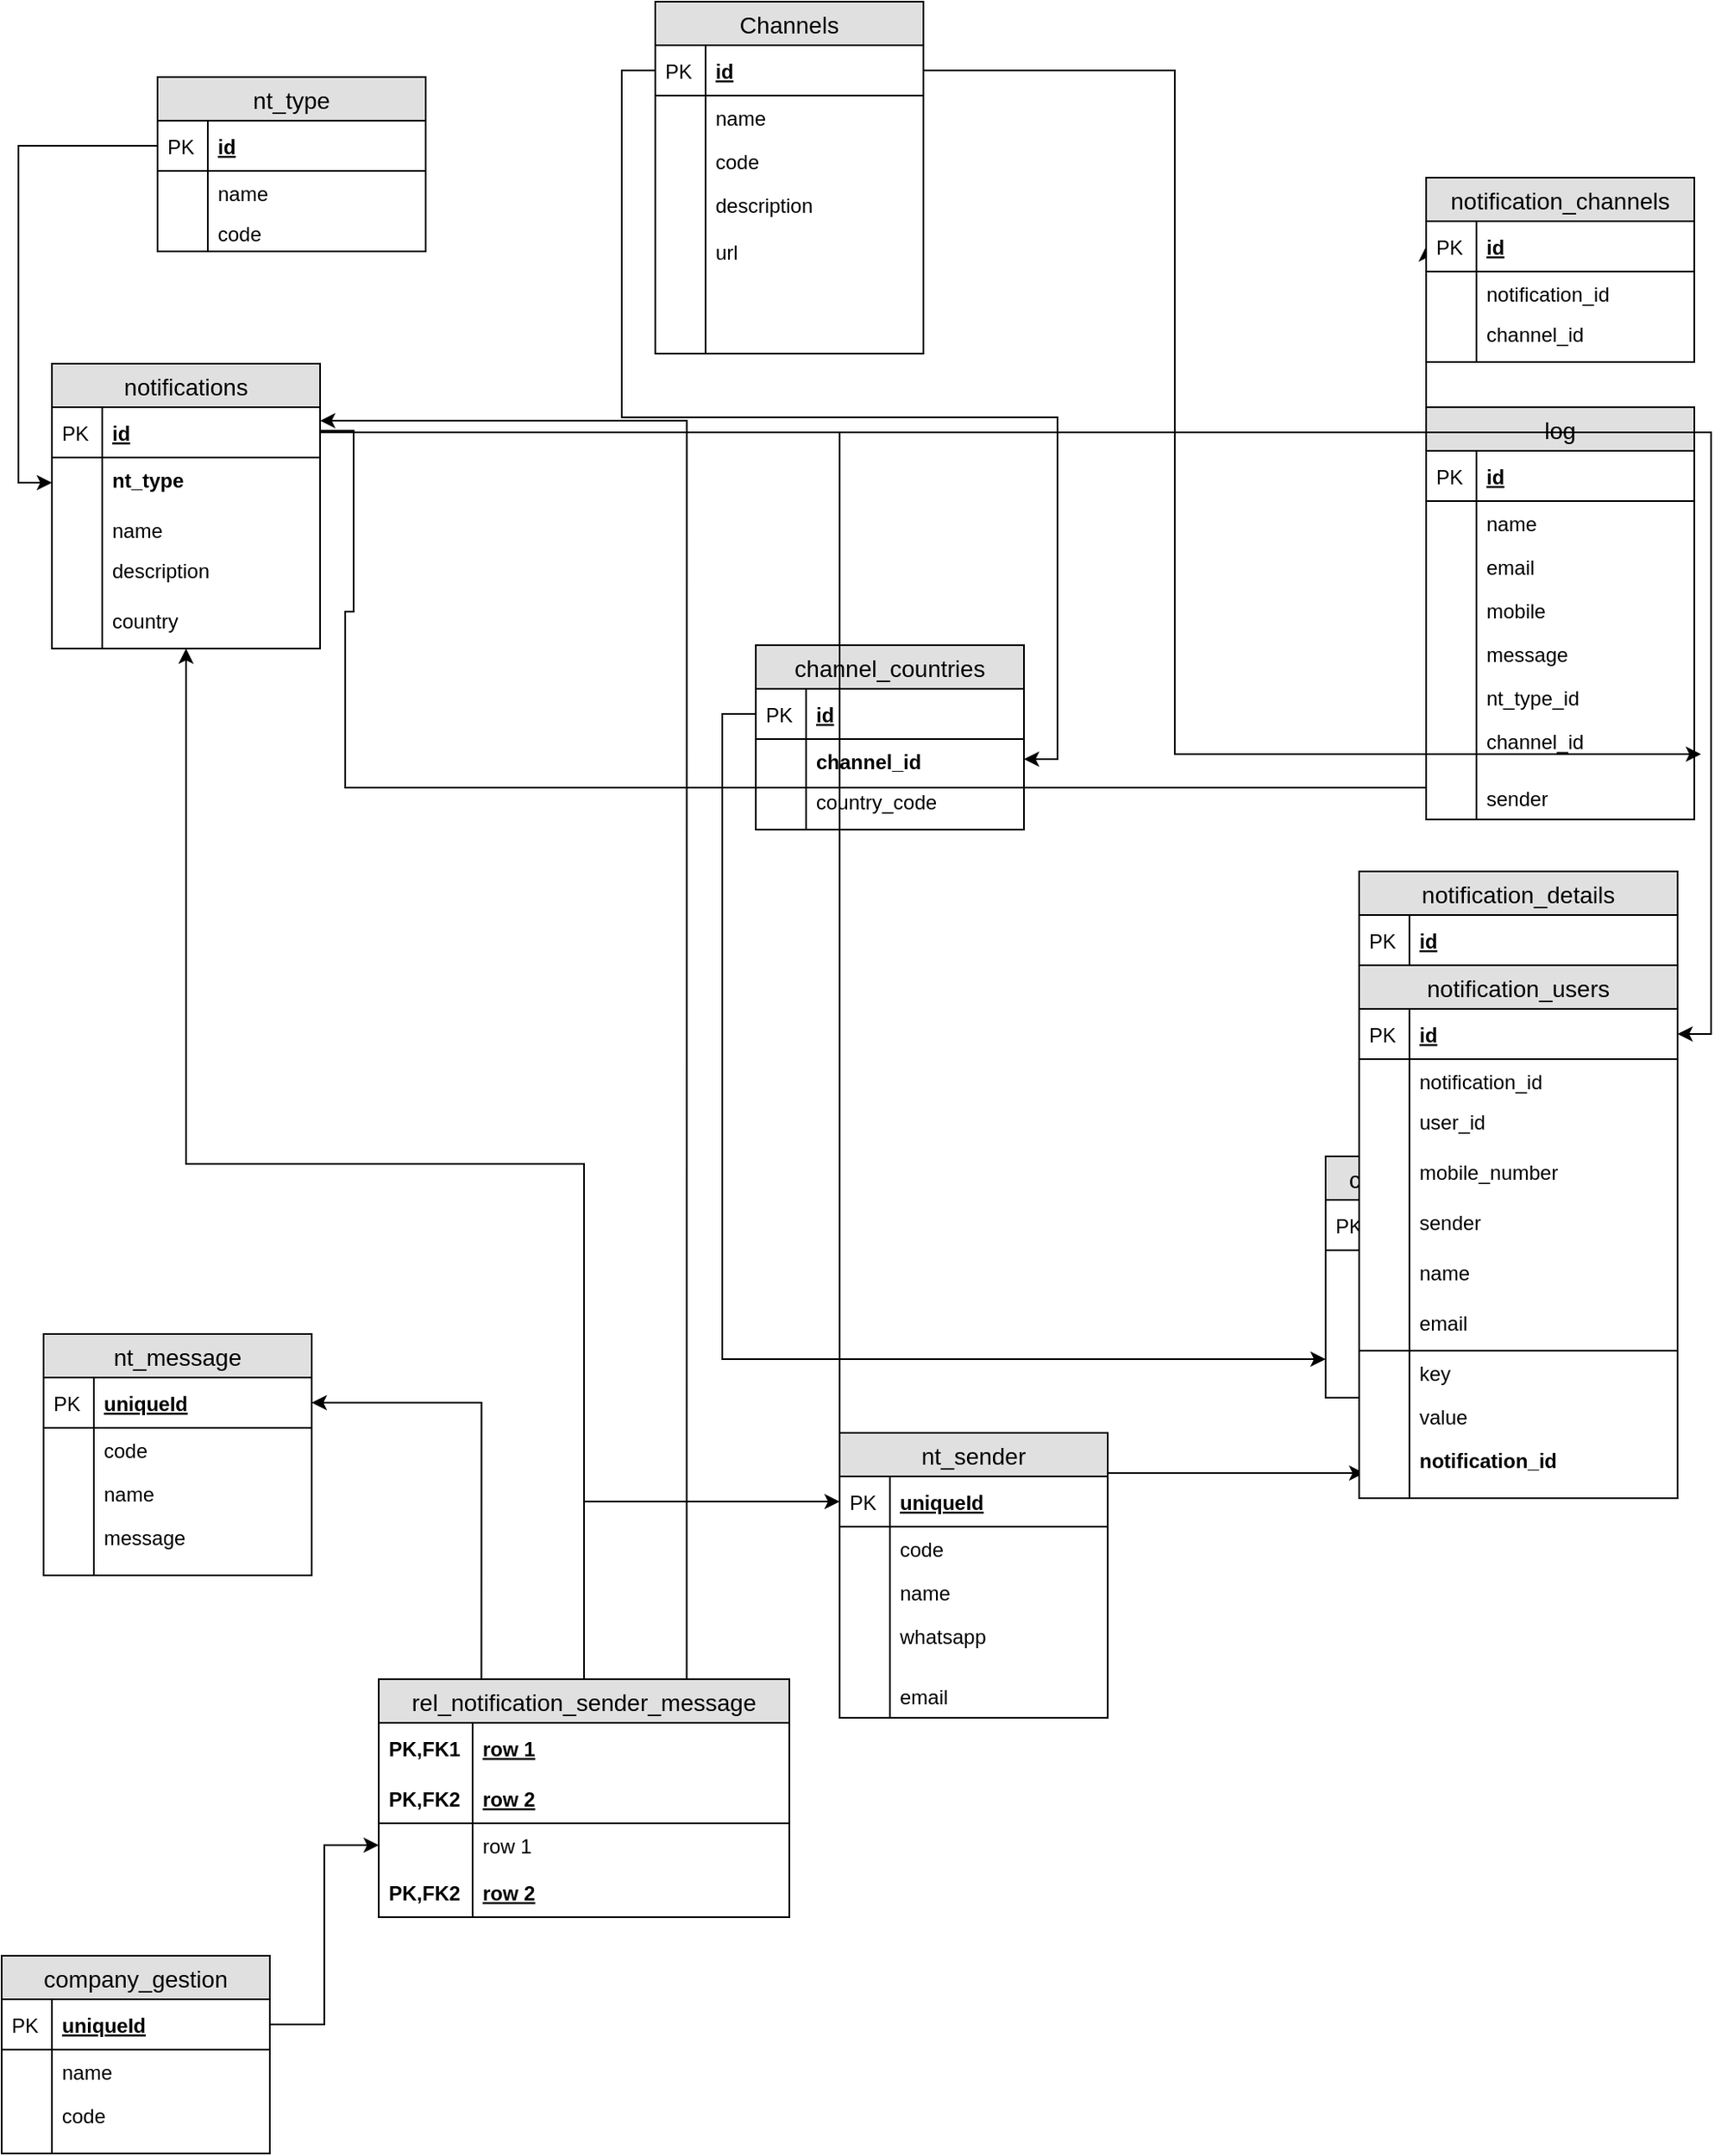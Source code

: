 <mxfile version="11.2.9" type="github" pages="1"><diagram id="7T4Xld0XOGY6O5Xjj6pN" name="Page-1"><mxGraphModel dx="1168" dy="757" grid="1" gridSize="10" guides="1" tooltips="1" connect="1" arrows="1" fold="1" page="1" pageScale="1" pageWidth="827" pageHeight="1169" math="0" shadow="0"><root><mxCell id="0"/><mxCell id="1" parent="0"/><mxCell id="tOLiHQ0bK8J-A82lyYsf-1" value="Channels" style="swimlane;fontStyle=0;childLayout=stackLayout;horizontal=1;startSize=26;fillColor=#e0e0e0;horizontalStack=0;resizeParent=1;resizeParentMax=0;resizeLast=0;collapsible=1;marginBottom=0;swimlaneFillColor=#ffffff;align=center;fontSize=14;" parent="1" vertex="1"><mxGeometry x="400" y="24" width="160" height="210" as="geometry"/></mxCell><mxCell id="tOLiHQ0bK8J-A82lyYsf-2" value="id" style="shape=partialRectangle;top=0;left=0;right=0;bottom=1;align=left;verticalAlign=middle;fillColor=none;spacingLeft=34;spacingRight=4;overflow=hidden;rotatable=0;points=[[0,0.5],[1,0.5]];portConstraint=eastwest;dropTarget=0;fontStyle=5;fontSize=12;" parent="tOLiHQ0bK8J-A82lyYsf-1" vertex="1"><mxGeometry y="26" width="160" height="30" as="geometry"/></mxCell><mxCell id="tOLiHQ0bK8J-A82lyYsf-3" value="PK" style="shape=partialRectangle;top=0;left=0;bottom=0;fillColor=none;align=left;verticalAlign=middle;spacingLeft=4;spacingRight=4;overflow=hidden;rotatable=0;points=[];portConstraint=eastwest;part=1;fontSize=12;" parent="tOLiHQ0bK8J-A82lyYsf-2" vertex="1" connectable="0"><mxGeometry width="30" height="30" as="geometry"/></mxCell><mxCell id="tOLiHQ0bK8J-A82lyYsf-4" value="name" style="shape=partialRectangle;top=0;left=0;right=0;bottom=0;align=left;verticalAlign=top;fillColor=none;spacingLeft=34;spacingRight=4;overflow=hidden;rotatable=0;points=[[0,0.5],[1,0.5]];portConstraint=eastwest;dropTarget=0;fontSize=12;" parent="tOLiHQ0bK8J-A82lyYsf-1" vertex="1"><mxGeometry y="56" width="160" height="26" as="geometry"/></mxCell><mxCell id="tOLiHQ0bK8J-A82lyYsf-5" value="" style="shape=partialRectangle;top=0;left=0;bottom=0;fillColor=none;align=left;verticalAlign=top;spacingLeft=4;spacingRight=4;overflow=hidden;rotatable=0;points=[];portConstraint=eastwest;part=1;fontSize=12;" parent="tOLiHQ0bK8J-A82lyYsf-4" vertex="1" connectable="0"><mxGeometry width="30" height="26" as="geometry"/></mxCell><mxCell id="tOLiHQ0bK8J-A82lyYsf-6" value="code" style="shape=partialRectangle;top=0;left=0;right=0;bottom=0;align=left;verticalAlign=top;fillColor=none;spacingLeft=34;spacingRight=4;overflow=hidden;rotatable=0;points=[[0,0.5],[1,0.5]];portConstraint=eastwest;dropTarget=0;fontSize=12;" parent="tOLiHQ0bK8J-A82lyYsf-1" vertex="1"><mxGeometry y="82" width="160" height="26" as="geometry"/></mxCell><mxCell id="tOLiHQ0bK8J-A82lyYsf-7" value="" style="shape=partialRectangle;top=0;left=0;bottom=0;fillColor=none;align=left;verticalAlign=top;spacingLeft=4;spacingRight=4;overflow=hidden;rotatable=0;points=[];portConstraint=eastwest;part=1;fontSize=12;" parent="tOLiHQ0bK8J-A82lyYsf-6" vertex="1" connectable="0"><mxGeometry width="30" height="26" as="geometry"/></mxCell><mxCell id="tOLiHQ0bK8J-A82lyYsf-8" value="description&#10;&#10;url" style="shape=partialRectangle;top=0;left=0;right=0;bottom=0;align=left;verticalAlign=top;fillColor=none;spacingLeft=34;spacingRight=4;overflow=hidden;rotatable=0;points=[[0,0.5],[1,0.5]];portConstraint=eastwest;dropTarget=0;fontSize=12;" parent="tOLiHQ0bK8J-A82lyYsf-1" vertex="1"><mxGeometry y="108" width="160" height="82" as="geometry"/></mxCell><mxCell id="tOLiHQ0bK8J-A82lyYsf-9" value="" style="shape=partialRectangle;top=0;left=0;bottom=0;fillColor=none;align=left;verticalAlign=top;spacingLeft=4;spacingRight=4;overflow=hidden;rotatable=0;points=[];portConstraint=eastwest;part=1;fontSize=12;" parent="tOLiHQ0bK8J-A82lyYsf-8" vertex="1" connectable="0"><mxGeometry width="30" height="82" as="geometry"/></mxCell><mxCell id="tOLiHQ0bK8J-A82lyYsf-10" value="" style="shape=partialRectangle;top=0;left=0;right=0;bottom=0;align=left;verticalAlign=top;fillColor=none;spacingLeft=34;spacingRight=4;overflow=hidden;rotatable=0;points=[[0,0.5],[1,0.5]];portConstraint=eastwest;dropTarget=0;fontSize=12;" parent="tOLiHQ0bK8J-A82lyYsf-1" vertex="1"><mxGeometry y="190" width="160" height="20" as="geometry"/></mxCell><mxCell id="tOLiHQ0bK8J-A82lyYsf-11" value="" style="shape=partialRectangle;top=0;left=0;bottom=0;fillColor=none;align=left;verticalAlign=top;spacingLeft=4;spacingRight=4;overflow=hidden;rotatable=0;points=[];portConstraint=eastwest;part=1;fontSize=12;" parent="tOLiHQ0bK8J-A82lyYsf-10" vertex="1" connectable="0"><mxGeometry width="30" height="20" as="geometry"/></mxCell><mxCell id="tOLiHQ0bK8J-A82lyYsf-13" value="nt_type" style="swimlane;fontStyle=0;childLayout=stackLayout;horizontal=1;startSize=26;fillColor=#e0e0e0;horizontalStack=0;resizeParent=1;resizeParentMax=0;resizeLast=0;collapsible=1;marginBottom=0;swimlaneFillColor=#ffffff;align=center;fontSize=14;" parent="1" vertex="1"><mxGeometry x="103" y="69" width="160" height="104" as="geometry"/></mxCell><mxCell id="tOLiHQ0bK8J-A82lyYsf-14" value="id" style="shape=partialRectangle;top=0;left=0;right=0;bottom=1;align=left;verticalAlign=middle;fillColor=none;spacingLeft=34;spacingRight=4;overflow=hidden;rotatable=0;points=[[0,0.5],[1,0.5]];portConstraint=eastwest;dropTarget=0;fontStyle=5;fontSize=12;" parent="tOLiHQ0bK8J-A82lyYsf-13" vertex="1"><mxGeometry y="26" width="160" height="30" as="geometry"/></mxCell><mxCell id="tOLiHQ0bK8J-A82lyYsf-15" value="PK" style="shape=partialRectangle;top=0;left=0;bottom=0;fillColor=none;align=left;verticalAlign=middle;spacingLeft=4;spacingRight=4;overflow=hidden;rotatable=0;points=[];portConstraint=eastwest;part=1;fontSize=12;" parent="tOLiHQ0bK8J-A82lyYsf-14" vertex="1" connectable="0"><mxGeometry width="30" height="30" as="geometry"/></mxCell><mxCell id="tOLiHQ0bK8J-A82lyYsf-16" value="name&#10;" style="shape=partialRectangle;top=0;left=0;right=0;bottom=0;align=left;verticalAlign=top;fillColor=none;spacingLeft=34;spacingRight=4;overflow=hidden;rotatable=0;points=[[0,0.5],[1,0.5]];portConstraint=eastwest;dropTarget=0;fontSize=12;" parent="tOLiHQ0bK8J-A82lyYsf-13" vertex="1"><mxGeometry y="56" width="160" height="24" as="geometry"/></mxCell><mxCell id="tOLiHQ0bK8J-A82lyYsf-17" value="" style="shape=partialRectangle;top=0;left=0;bottom=0;fillColor=none;align=left;verticalAlign=top;spacingLeft=4;spacingRight=4;overflow=hidden;rotatable=0;points=[];portConstraint=eastwest;part=1;fontSize=12;" parent="tOLiHQ0bK8J-A82lyYsf-16" vertex="1" connectable="0"><mxGeometry width="30" height="24.0" as="geometry"/></mxCell><mxCell id="7uvXXSkOhmpY-jq8_ZlJ-15" value="code" style="shape=partialRectangle;top=0;left=0;right=0;bottom=0;align=left;verticalAlign=top;fillColor=none;spacingLeft=34;spacingRight=4;overflow=hidden;rotatable=0;points=[[0,0.5],[1,0.5]];portConstraint=eastwest;dropTarget=0;fontSize=12;" parent="tOLiHQ0bK8J-A82lyYsf-13" vertex="1"><mxGeometry y="80" width="160" height="24" as="geometry"/></mxCell><mxCell id="7uvXXSkOhmpY-jq8_ZlJ-16" value="" style="shape=partialRectangle;top=0;left=0;bottom=0;fillColor=none;align=left;verticalAlign=top;spacingLeft=4;spacingRight=4;overflow=hidden;rotatable=0;points=[];portConstraint=eastwest;part=1;fontSize=12;" parent="7uvXXSkOhmpY-jq8_ZlJ-15" vertex="1" connectable="0"><mxGeometry width="30" height="24.0" as="geometry"/></mxCell><mxCell id="tOLiHQ0bK8J-A82lyYsf-24" value="log" style="swimlane;fontStyle=0;childLayout=stackLayout;horizontal=1;startSize=26;fillColor=#e0e0e0;horizontalStack=0;resizeParent=1;resizeParentMax=0;resizeLast=0;collapsible=1;marginBottom=0;swimlaneFillColor=#ffffff;align=center;fontSize=14;" parent="1" vertex="1"><mxGeometry x="860" y="266" width="160" height="246" as="geometry"/></mxCell><mxCell id="tOLiHQ0bK8J-A82lyYsf-25" value="id" style="shape=partialRectangle;top=0;left=0;right=0;bottom=1;align=left;verticalAlign=middle;fillColor=none;spacingLeft=34;spacingRight=4;overflow=hidden;rotatable=0;points=[[0,0.5],[1,0.5]];portConstraint=eastwest;dropTarget=0;fontStyle=5;fontSize=12;" parent="tOLiHQ0bK8J-A82lyYsf-24" vertex="1"><mxGeometry y="26" width="160" height="30" as="geometry"/></mxCell><mxCell id="tOLiHQ0bK8J-A82lyYsf-26" value="PK" style="shape=partialRectangle;top=0;left=0;bottom=0;fillColor=none;align=left;verticalAlign=middle;spacingLeft=4;spacingRight=4;overflow=hidden;rotatable=0;points=[];portConstraint=eastwest;part=1;fontSize=12;" parent="tOLiHQ0bK8J-A82lyYsf-25" vertex="1" connectable="0"><mxGeometry width="30" height="30" as="geometry"/></mxCell><mxCell id="tOLiHQ0bK8J-A82lyYsf-27" value="name" style="shape=partialRectangle;top=0;left=0;right=0;bottom=0;align=left;verticalAlign=top;fillColor=none;spacingLeft=34;spacingRight=4;overflow=hidden;rotatable=0;points=[[0,0.5],[1,0.5]];portConstraint=eastwest;dropTarget=0;fontSize=12;" parent="tOLiHQ0bK8J-A82lyYsf-24" vertex="1"><mxGeometry y="56" width="160" height="26" as="geometry"/></mxCell><mxCell id="tOLiHQ0bK8J-A82lyYsf-28" value="" style="shape=partialRectangle;top=0;left=0;bottom=0;fillColor=none;align=left;verticalAlign=top;spacingLeft=4;spacingRight=4;overflow=hidden;rotatable=0;points=[];portConstraint=eastwest;part=1;fontSize=12;" parent="tOLiHQ0bK8J-A82lyYsf-27" vertex="1" connectable="0"><mxGeometry width="30" height="26" as="geometry"/></mxCell><mxCell id="tOLiHQ0bK8J-A82lyYsf-29" value="email" style="shape=partialRectangle;top=0;left=0;right=0;bottom=0;align=left;verticalAlign=top;fillColor=none;spacingLeft=34;spacingRight=4;overflow=hidden;rotatable=0;points=[[0,0.5],[1,0.5]];portConstraint=eastwest;dropTarget=0;fontSize=12;" parent="tOLiHQ0bK8J-A82lyYsf-24" vertex="1"><mxGeometry y="82" width="160" height="26" as="geometry"/></mxCell><mxCell id="tOLiHQ0bK8J-A82lyYsf-30" value="" style="shape=partialRectangle;top=0;left=0;bottom=0;fillColor=none;align=left;verticalAlign=top;spacingLeft=4;spacingRight=4;overflow=hidden;rotatable=0;points=[];portConstraint=eastwest;part=1;fontSize=12;" parent="tOLiHQ0bK8J-A82lyYsf-29" vertex="1" connectable="0"><mxGeometry width="30" height="26" as="geometry"/></mxCell><mxCell id="tOLiHQ0bK8J-A82lyYsf-31" value="mobile" style="shape=partialRectangle;top=0;left=0;right=0;bottom=0;align=left;verticalAlign=top;fillColor=none;spacingLeft=34;spacingRight=4;overflow=hidden;rotatable=0;points=[[0,0.5],[1,0.5]];portConstraint=eastwest;dropTarget=0;fontSize=12;" parent="tOLiHQ0bK8J-A82lyYsf-24" vertex="1"><mxGeometry y="108" width="160" height="26" as="geometry"/></mxCell><mxCell id="tOLiHQ0bK8J-A82lyYsf-32" value="" style="shape=partialRectangle;top=0;left=0;bottom=0;fillColor=none;align=left;verticalAlign=top;spacingLeft=4;spacingRight=4;overflow=hidden;rotatable=0;points=[];portConstraint=eastwest;part=1;fontSize=12;" parent="tOLiHQ0bK8J-A82lyYsf-31" vertex="1" connectable="0"><mxGeometry width="30" height="26" as="geometry"/></mxCell><mxCell id="tOLiHQ0bK8J-A82lyYsf-35" value="message" style="shape=partialRectangle;top=0;left=0;right=0;bottom=0;align=left;verticalAlign=top;fillColor=none;spacingLeft=34;spacingRight=4;overflow=hidden;rotatable=0;points=[[0,0.5],[1,0.5]];portConstraint=eastwest;dropTarget=0;fontSize=12;" parent="tOLiHQ0bK8J-A82lyYsf-24" vertex="1"><mxGeometry y="134" width="160" height="26" as="geometry"/></mxCell><mxCell id="tOLiHQ0bK8J-A82lyYsf-36" value="" style="shape=partialRectangle;top=0;left=0;bottom=0;fillColor=none;align=left;verticalAlign=top;spacingLeft=4;spacingRight=4;overflow=hidden;rotatable=0;points=[];portConstraint=eastwest;part=1;fontSize=12;" parent="tOLiHQ0bK8J-A82lyYsf-35" vertex="1" connectable="0"><mxGeometry width="30" height="26" as="geometry"/></mxCell><mxCell id="tOLiHQ0bK8J-A82lyYsf-37" value="nt_type_id&#10;" style="shape=partialRectangle;top=0;left=0;right=0;bottom=0;align=left;verticalAlign=top;fillColor=none;spacingLeft=34;spacingRight=4;overflow=hidden;rotatable=0;points=[[0,0.5],[1,0.5]];portConstraint=eastwest;dropTarget=0;fontSize=12;" parent="tOLiHQ0bK8J-A82lyYsf-24" vertex="1"><mxGeometry y="160" width="160" height="26" as="geometry"/></mxCell><mxCell id="tOLiHQ0bK8J-A82lyYsf-38" value="" style="shape=partialRectangle;top=0;left=0;bottom=0;fillColor=none;align=left;verticalAlign=top;spacingLeft=4;spacingRight=4;overflow=hidden;rotatable=0;points=[];portConstraint=eastwest;part=1;fontSize=12;" parent="tOLiHQ0bK8J-A82lyYsf-37" vertex="1" connectable="0"><mxGeometry width="30" height="26" as="geometry"/></mxCell><mxCell id="jGhcqDWUkX1S1kX-szO6-1" value="channel_id&#10;" style="shape=partialRectangle;top=0;left=0;right=0;bottom=0;align=left;verticalAlign=top;fillColor=none;spacingLeft=34;spacingRight=4;overflow=hidden;rotatable=0;points=[[0,0.5],[1,0.5]];portConstraint=eastwest;dropTarget=0;fontSize=12;" parent="tOLiHQ0bK8J-A82lyYsf-24" vertex="1"><mxGeometry y="186" width="160" height="26" as="geometry"/></mxCell><mxCell id="jGhcqDWUkX1S1kX-szO6-2" value="" style="shape=partialRectangle;top=0;left=0;bottom=0;fillColor=none;align=left;verticalAlign=top;spacingLeft=4;spacingRight=4;overflow=hidden;rotatable=0;points=[];portConstraint=eastwest;part=1;fontSize=12;" parent="jGhcqDWUkX1S1kX-szO6-1" vertex="1" connectable="0"><mxGeometry width="30" height="26" as="geometry"/></mxCell><mxCell id="tOLiHQ0bK8J-A82lyYsf-33" value="" style="shape=partialRectangle;top=0;left=0;right=0;bottom=0;align=left;verticalAlign=top;fillColor=none;spacingLeft=34;spacingRight=4;overflow=hidden;rotatable=0;points=[[0,0.5],[1,0.5]];portConstraint=eastwest;dropTarget=0;fontSize=12;" parent="tOLiHQ0bK8J-A82lyYsf-24" vertex="1"><mxGeometry y="212" width="160" height="8" as="geometry"/></mxCell><mxCell id="tOLiHQ0bK8J-A82lyYsf-34" value="" style="shape=partialRectangle;top=0;left=0;bottom=0;fillColor=none;align=left;verticalAlign=top;spacingLeft=4;spacingRight=4;overflow=hidden;rotatable=0;points=[];portConstraint=eastwest;part=1;fontSize=12;" parent="tOLiHQ0bK8J-A82lyYsf-33" vertex="1" connectable="0"><mxGeometry width="30" height="8" as="geometry"/></mxCell><mxCell id="7uvXXSkOhmpY-jq8_ZlJ-13" value="sender" style="shape=partialRectangle;top=0;left=0;right=0;bottom=0;align=left;verticalAlign=top;fillColor=none;spacingLeft=34;spacingRight=4;overflow=hidden;rotatable=0;points=[[0,0.5],[1,0.5]];portConstraint=eastwest;dropTarget=0;fontSize=12;" parent="tOLiHQ0bK8J-A82lyYsf-24" vertex="1"><mxGeometry y="220" width="160" height="26" as="geometry"/></mxCell><mxCell id="7uvXXSkOhmpY-jq8_ZlJ-14" value="" style="shape=partialRectangle;top=0;left=0;bottom=0;fillColor=none;align=left;verticalAlign=top;spacingLeft=4;spacingRight=4;overflow=hidden;rotatable=0;points=[];portConstraint=eastwest;part=1;fontSize=12;" parent="7uvXXSkOhmpY-jq8_ZlJ-13" vertex="1" connectable="0"><mxGeometry width="30" height="26" as="geometry"/></mxCell><mxCell id="jGhcqDWUkX1S1kX-szO6-3" value="notifications" style="swimlane;fontStyle=0;childLayout=stackLayout;horizontal=1;startSize=26;fillColor=#e0e0e0;horizontalStack=0;resizeParent=1;resizeParentMax=0;resizeLast=0;collapsible=1;marginBottom=0;swimlaneFillColor=#ffffff;align=center;fontSize=14;" parent="1" vertex="1"><mxGeometry x="40" y="240" width="160" height="170" as="geometry"/></mxCell><mxCell id="jGhcqDWUkX1S1kX-szO6-4" value="id" style="shape=partialRectangle;top=0;left=0;right=0;bottom=1;align=left;verticalAlign=middle;fillColor=none;spacingLeft=34;spacingRight=4;overflow=hidden;rotatable=0;points=[[0,0.5],[1,0.5]];portConstraint=eastwest;dropTarget=0;fontStyle=5;fontSize=12;" parent="jGhcqDWUkX1S1kX-szO6-3" vertex="1"><mxGeometry y="26" width="160" height="30" as="geometry"/></mxCell><mxCell id="jGhcqDWUkX1S1kX-szO6-5" value="PK" style="shape=partialRectangle;top=0;left=0;bottom=0;fillColor=none;align=left;verticalAlign=middle;spacingLeft=4;spacingRight=4;overflow=hidden;rotatable=0;points=[];portConstraint=eastwest;part=1;fontSize=12;" parent="jGhcqDWUkX1S1kX-szO6-4" vertex="1" connectable="0"><mxGeometry width="30" height="30" as="geometry"/></mxCell><mxCell id="jGhcqDWUkX1S1kX-szO6-39" value="nt_type&#10;" style="shape=partialRectangle;top=0;left=0;right=0;bottom=0;align=left;verticalAlign=top;fillColor=none;spacingLeft=34;spacingRight=4;overflow=hidden;rotatable=0;points=[[0,0.5],[1,0.5]];portConstraint=eastwest;dropTarget=0;fontSize=12;fontStyle=1" parent="jGhcqDWUkX1S1kX-szO6-3" vertex="1"><mxGeometry y="56" width="160" height="30" as="geometry"/></mxCell><mxCell id="jGhcqDWUkX1S1kX-szO6-40" value="" style="shape=partialRectangle;top=0;left=0;bottom=0;fillColor=none;align=left;verticalAlign=top;spacingLeft=4;spacingRight=4;overflow=hidden;rotatable=0;points=[];portConstraint=eastwest;part=1;fontSize=12;" parent="jGhcqDWUkX1S1kX-szO6-39" vertex="1" connectable="0"><mxGeometry width="30" height="30.0" as="geometry"/></mxCell><mxCell id="jGhcqDWUkX1S1kX-szO6-6" value="name&#10;" style="shape=partialRectangle;top=0;left=0;right=0;bottom=0;align=left;verticalAlign=top;fillColor=none;spacingLeft=34;spacingRight=4;overflow=hidden;rotatable=0;points=[[0,0.5],[1,0.5]];portConstraint=eastwest;dropTarget=0;fontSize=12;" parent="jGhcqDWUkX1S1kX-szO6-3" vertex="1"><mxGeometry y="86" width="160" height="24" as="geometry"/></mxCell><mxCell id="jGhcqDWUkX1S1kX-szO6-7" value="" style="shape=partialRectangle;top=0;left=0;bottom=0;fillColor=none;align=left;verticalAlign=top;spacingLeft=4;spacingRight=4;overflow=hidden;rotatable=0;points=[];portConstraint=eastwest;part=1;fontSize=12;" parent="jGhcqDWUkX1S1kX-szO6-6" vertex="1" connectable="0"><mxGeometry width="30" height="24.0" as="geometry"/></mxCell><mxCell id="jGhcqDWUkX1S1kX-szO6-37" value="description&#10;" style="shape=partialRectangle;top=0;left=0;right=0;bottom=0;align=left;verticalAlign=top;fillColor=none;spacingLeft=34;spacingRight=4;overflow=hidden;rotatable=0;points=[[0,0.5],[1,0.5]];portConstraint=eastwest;dropTarget=0;fontSize=12;" parent="jGhcqDWUkX1S1kX-szO6-3" vertex="1"><mxGeometry y="110" width="160" height="20" as="geometry"/></mxCell><mxCell id="jGhcqDWUkX1S1kX-szO6-38" value="" style="shape=partialRectangle;top=0;left=0;bottom=0;fillColor=none;align=left;verticalAlign=top;spacingLeft=4;spacingRight=4;overflow=hidden;rotatable=0;points=[];portConstraint=eastwest;part=1;fontSize=12;" parent="jGhcqDWUkX1S1kX-szO6-37" vertex="1" connectable="0"><mxGeometry width="30" height="20.0" as="geometry"/></mxCell><mxCell id="jGhcqDWUkX1S1kX-szO6-8" value="" style="shape=partialRectangle;top=0;left=0;right=0;bottom=0;align=left;verticalAlign=top;fillColor=none;spacingLeft=34;spacingRight=4;overflow=hidden;rotatable=0;points=[[0,0.5],[1,0.5]];portConstraint=eastwest;dropTarget=0;fontSize=12;" parent="jGhcqDWUkX1S1kX-szO6-3" vertex="1"><mxGeometry y="130" width="160" height="10" as="geometry"/></mxCell><mxCell id="jGhcqDWUkX1S1kX-szO6-9" value="" style="shape=partialRectangle;top=0;left=0;bottom=0;fillColor=none;align=left;verticalAlign=top;spacingLeft=4;spacingRight=4;overflow=hidden;rotatable=0;points=[];portConstraint=eastwest;part=1;fontSize=12;" parent="jGhcqDWUkX1S1kX-szO6-8" vertex="1" connectable="0"><mxGeometry width="30" height="10" as="geometry"/></mxCell><mxCell id="skYxw1kbZI4P7BH3gx53-28" value="country" style="shape=partialRectangle;top=0;left=0;right=0;bottom=0;align=left;verticalAlign=top;fillColor=none;spacingLeft=34;spacingRight=4;overflow=hidden;rotatable=0;points=[[0,0.5],[1,0.5]];portConstraint=eastwest;dropTarget=0;fontSize=12;" parent="jGhcqDWUkX1S1kX-szO6-3" vertex="1"><mxGeometry y="140" width="160" height="30" as="geometry"/></mxCell><mxCell id="skYxw1kbZI4P7BH3gx53-29" value="" style="shape=partialRectangle;top=0;left=0;bottom=0;fillColor=none;align=left;verticalAlign=top;spacingLeft=4;spacingRight=4;overflow=hidden;rotatable=0;points=[];portConstraint=eastwest;part=1;fontSize=12;" parent="skYxw1kbZI4P7BH3gx53-28" vertex="1" connectable="0"><mxGeometry width="30" height="30.0" as="geometry"/></mxCell><mxCell id="jGhcqDWUkX1S1kX-szO6-10" value="channel_countries" style="swimlane;fontStyle=0;childLayout=stackLayout;horizontal=1;startSize=26;fillColor=#e0e0e0;horizontalStack=0;resizeParent=1;resizeParentMax=0;resizeLast=0;collapsible=1;marginBottom=0;swimlaneFillColor=#ffffff;align=center;fontSize=14;" parent="1" vertex="1"><mxGeometry x="460" y="408" width="160" height="110" as="geometry"/></mxCell><mxCell id="jGhcqDWUkX1S1kX-szO6-11" value="id" style="shape=partialRectangle;top=0;left=0;right=0;bottom=1;align=left;verticalAlign=middle;fillColor=none;spacingLeft=34;spacingRight=4;overflow=hidden;rotatable=0;points=[[0,0.5],[1,0.5]];portConstraint=eastwest;dropTarget=0;fontStyle=5;fontSize=12;" parent="jGhcqDWUkX1S1kX-szO6-10" vertex="1"><mxGeometry y="26" width="160" height="30" as="geometry"/></mxCell><mxCell id="jGhcqDWUkX1S1kX-szO6-12" value="PK" style="shape=partialRectangle;top=0;left=0;bottom=0;fillColor=none;align=left;verticalAlign=middle;spacingLeft=4;spacingRight=4;overflow=hidden;rotatable=0;points=[];portConstraint=eastwest;part=1;fontSize=12;" parent="jGhcqDWUkX1S1kX-szO6-11" vertex="1" connectable="0"><mxGeometry width="30" height="30" as="geometry"/></mxCell><mxCell id="jGhcqDWUkX1S1kX-szO6-13" value="channel_id&#10;" style="shape=partialRectangle;top=0;left=0;right=0;bottom=0;align=left;verticalAlign=top;fillColor=none;spacingLeft=34;spacingRight=4;overflow=hidden;rotatable=0;points=[[0,0.5],[1,0.5]];portConstraint=eastwest;dropTarget=0;fontSize=12;fontStyle=1" parent="jGhcqDWUkX1S1kX-szO6-10" vertex="1"><mxGeometry y="56" width="160" height="24" as="geometry"/></mxCell><mxCell id="jGhcqDWUkX1S1kX-szO6-14" value="" style="shape=partialRectangle;top=0;left=0;bottom=0;fillColor=none;align=left;verticalAlign=top;spacingLeft=4;spacingRight=4;overflow=hidden;rotatable=0;points=[];portConstraint=eastwest;part=1;fontSize=12;" parent="jGhcqDWUkX1S1kX-szO6-13" vertex="1" connectable="0"><mxGeometry width="30" height="24.0" as="geometry"/></mxCell><mxCell id="jGhcqDWUkX1S1kX-szO6-15" value="country_code" style="shape=partialRectangle;top=0;left=0;right=0;bottom=0;align=left;verticalAlign=top;fillColor=none;spacingLeft=34;spacingRight=4;overflow=hidden;rotatable=0;points=[[0,0.5],[1,0.5]];portConstraint=eastwest;dropTarget=0;fontSize=12;" parent="jGhcqDWUkX1S1kX-szO6-10" vertex="1"><mxGeometry y="80" width="160" height="30" as="geometry"/></mxCell><mxCell id="jGhcqDWUkX1S1kX-szO6-16" value="" style="shape=partialRectangle;top=0;left=0;bottom=0;fillColor=none;align=left;verticalAlign=top;spacingLeft=4;spacingRight=4;overflow=hidden;rotatable=0;points=[];portConstraint=eastwest;part=1;fontSize=12;" parent="jGhcqDWUkX1S1kX-szO6-15" vertex="1" connectable="0"><mxGeometry width="30" height="30.0" as="geometry"/></mxCell><mxCell id="jGhcqDWUkX1S1kX-szO6-41" style="edgeStyle=orthogonalEdgeStyle;rounded=0;orthogonalLoop=1;jettySize=auto;html=1;exitX=0;exitY=0.5;exitDx=0;exitDy=0;entryX=0;entryY=0.5;entryDx=0;entryDy=0;" parent="1" source="tOLiHQ0bK8J-A82lyYsf-14" target="jGhcqDWUkX1S1kX-szO6-39" edge="1"><mxGeometry relative="1" as="geometry"/></mxCell><mxCell id="jGhcqDWUkX1S1kX-szO6-42" style="edgeStyle=orthogonalEdgeStyle;rounded=0;orthogonalLoop=1;jettySize=auto;html=1;entryX=1.025;entryY=0.808;entryDx=0;entryDy=0;entryPerimeter=0;" parent="1" source="tOLiHQ0bK8J-A82lyYsf-2" target="jGhcqDWUkX1S1kX-szO6-1" edge="1"><mxGeometry relative="1" as="geometry"/></mxCell><mxCell id="jGhcqDWUkX1S1kX-szO6-44" style="edgeStyle=orthogonalEdgeStyle;rounded=0;orthogonalLoop=1;jettySize=auto;html=1;exitX=0;exitY=0.5;exitDx=0;exitDy=0;entryX=1;entryY=0.5;entryDx=0;entryDy=0;" parent="1" source="tOLiHQ0bK8J-A82lyYsf-2" target="jGhcqDWUkX1S1kX-szO6-13" edge="1"><mxGeometry relative="1" as="geometry"/></mxCell><mxCell id="jGhcqDWUkX1S1kX-szO6-47" style="edgeStyle=orthogonalEdgeStyle;rounded=0;orthogonalLoop=1;jettySize=auto;html=1;entryX=1;entryY=0.5;entryDx=0;entryDy=0;" parent="1" source="jGhcqDWUkX1S1kX-szO6-4" target="jGhcqDWUkX1S1kX-szO6-25" edge="1"><mxGeometry relative="1" as="geometry"/></mxCell><mxCell id="jGhcqDWUkX1S1kX-szO6-48" style="edgeStyle=orthogonalEdgeStyle;rounded=0;orthogonalLoop=1;jettySize=auto;html=1;exitX=1;exitY=0.5;exitDx=0;exitDy=0;entryX=0;entryY=0.5;entryDx=0;entryDy=0;" parent="1" source="jGhcqDWUkX1S1kX-szO6-4" target="jGhcqDWUkX1S1kX-szO6-18" edge="1"><mxGeometry relative="1" as="geometry"><Array as="points"><mxPoint x="220" y="280"/><mxPoint x="220" y="388"/><mxPoint x="215" y="388"/><mxPoint x="215" y="493"/></Array></mxGeometry></mxCell><mxCell id="MQYdo2U2GIIO1ga9yhtU-1" value="channel_countries_details" style="swimlane;fontStyle=0;childLayout=stackLayout;horizontal=1;startSize=26;fillColor=#e0e0e0;horizontalStack=0;resizeParent=1;resizeParentMax=0;resizeLast=0;collapsible=1;marginBottom=0;swimlaneFillColor=#ffffff;align=center;fontSize=14;" parent="1" vertex="1"><mxGeometry x="800" y="713" width="190" height="144" as="geometry"/></mxCell><mxCell id="MQYdo2U2GIIO1ga9yhtU-2" value="id" style="shape=partialRectangle;top=0;left=0;right=0;bottom=1;align=left;verticalAlign=middle;fillColor=none;spacingLeft=34;spacingRight=4;overflow=hidden;rotatable=0;points=[[0,0.5],[1,0.5]];portConstraint=eastwest;dropTarget=0;fontStyle=5;fontSize=12;" parent="MQYdo2U2GIIO1ga9yhtU-1" vertex="1"><mxGeometry y="26" width="190" height="30" as="geometry"/></mxCell><mxCell id="MQYdo2U2GIIO1ga9yhtU-3" value="PK" style="shape=partialRectangle;top=0;left=0;bottom=0;fillColor=none;align=left;verticalAlign=middle;spacingLeft=4;spacingRight=4;overflow=hidden;rotatable=0;points=[];portConstraint=eastwest;part=1;fontSize=12;" parent="MQYdo2U2GIIO1ga9yhtU-2" vertex="1" connectable="0"><mxGeometry width="30" height="30" as="geometry"/></mxCell><mxCell id="MQYdo2U2GIIO1ga9yhtU-4" value="key" style="shape=partialRectangle;top=0;left=0;right=0;bottom=0;align=left;verticalAlign=top;fillColor=none;spacingLeft=34;spacingRight=4;overflow=hidden;rotatable=0;points=[[0,0.5],[1,0.5]];portConstraint=eastwest;dropTarget=0;fontSize=12;" parent="MQYdo2U2GIIO1ga9yhtU-1" vertex="1"><mxGeometry y="56" width="190" height="26" as="geometry"/></mxCell><mxCell id="MQYdo2U2GIIO1ga9yhtU-5" value="" style="shape=partialRectangle;top=0;left=0;bottom=0;fillColor=none;align=left;verticalAlign=top;spacingLeft=4;spacingRight=4;overflow=hidden;rotatable=0;points=[];portConstraint=eastwest;part=1;fontSize=12;" parent="MQYdo2U2GIIO1ga9yhtU-4" vertex="1" connectable="0"><mxGeometry width="30" height="26" as="geometry"/></mxCell><mxCell id="MQYdo2U2GIIO1ga9yhtU-6" value="value" style="shape=partialRectangle;top=0;left=0;right=0;bottom=0;align=left;verticalAlign=top;fillColor=none;spacingLeft=34;spacingRight=4;overflow=hidden;rotatable=0;points=[[0,0.5],[1,0.5]];portConstraint=eastwest;dropTarget=0;fontSize=12;" parent="MQYdo2U2GIIO1ga9yhtU-1" vertex="1"><mxGeometry y="82" width="190" height="26" as="geometry"/></mxCell><mxCell id="MQYdo2U2GIIO1ga9yhtU-7" value="" style="shape=partialRectangle;top=0;left=0;bottom=0;fillColor=none;align=left;verticalAlign=top;spacingLeft=4;spacingRight=4;overflow=hidden;rotatable=0;points=[];portConstraint=eastwest;part=1;fontSize=12;" parent="MQYdo2U2GIIO1ga9yhtU-6" vertex="1" connectable="0"><mxGeometry width="30" height="26" as="geometry"/></mxCell><mxCell id="MQYdo2U2GIIO1ga9yhtU-8" value="channel_country_id" style="shape=partialRectangle;top=0;left=0;right=0;bottom=0;align=left;verticalAlign=top;fillColor=none;spacingLeft=34;spacingRight=4;overflow=hidden;rotatable=0;points=[[0,0.5],[1,0.5]];portConstraint=eastwest;dropTarget=0;fontSize=12;fontStyle=1" parent="MQYdo2U2GIIO1ga9yhtU-1" vertex="1"><mxGeometry y="108" width="190" height="26" as="geometry"/></mxCell><mxCell id="MQYdo2U2GIIO1ga9yhtU-9" value="" style="shape=partialRectangle;top=0;left=0;bottom=0;fillColor=none;align=left;verticalAlign=top;spacingLeft=4;spacingRight=4;overflow=hidden;rotatable=0;points=[];portConstraint=eastwest;part=1;fontSize=12;" parent="MQYdo2U2GIIO1ga9yhtU-8" vertex="1" connectable="0"><mxGeometry width="30" height="26" as="geometry"/></mxCell><mxCell id="MQYdo2U2GIIO1ga9yhtU-10" value="" style="shape=partialRectangle;top=0;left=0;right=0;bottom=0;align=left;verticalAlign=top;fillColor=none;spacingLeft=34;spacingRight=4;overflow=hidden;rotatable=0;points=[[0,0.5],[1,0.5]];portConstraint=eastwest;dropTarget=0;fontSize=12;" parent="MQYdo2U2GIIO1ga9yhtU-1" vertex="1"><mxGeometry y="134" width="190" height="10" as="geometry"/></mxCell><mxCell id="MQYdo2U2GIIO1ga9yhtU-11" value="" style="shape=partialRectangle;top=0;left=0;bottom=0;fillColor=none;align=left;verticalAlign=top;spacingLeft=4;spacingRight=4;overflow=hidden;rotatable=0;points=[];portConstraint=eastwest;part=1;fontSize=12;" parent="MQYdo2U2GIIO1ga9yhtU-10" vertex="1" connectable="0"><mxGeometry width="30" height="10" as="geometry"/></mxCell><mxCell id="MQYdo2U2GIIO1ga9yhtU-13" style="edgeStyle=orthogonalEdgeStyle;rounded=0;orthogonalLoop=1;jettySize=auto;html=1;exitX=0;exitY=0.5;exitDx=0;exitDy=0;entryX=0;entryY=0.5;entryDx=0;entryDy=0;" parent="1" source="jGhcqDWUkX1S1kX-szO6-11" target="MQYdo2U2GIIO1ga9yhtU-8" edge="1"><mxGeometry relative="1" as="geometry"><mxPoint x="550" y="627" as="targetPoint"/></mxGeometry></mxCell><mxCell id="skYxw1kbZI4P7BH3gx53-30" style="edgeStyle=orthogonalEdgeStyle;rounded=0;orthogonalLoop=1;jettySize=auto;html=1;entryX=0.016;entryY=-0.5;entryDx=0;entryDy=0;entryPerimeter=0;" parent="1" source="jGhcqDWUkX1S1kX-szO6-4" target="skYxw1kbZI4P7BH3gx53-26" edge="1"><mxGeometry relative="1" as="geometry"/></mxCell><mxCell id="jGhcqDWUkX1S1kX-szO6-17" value="notification_channels" style="swimlane;fontStyle=0;childLayout=stackLayout;horizontal=1;startSize=26;fillColor=#e0e0e0;horizontalStack=0;resizeParent=1;resizeParentMax=0;resizeLast=0;collapsible=1;marginBottom=0;swimlaneFillColor=#ffffff;align=center;fontSize=14;" parent="1" vertex="1"><mxGeometry x="860" y="129" width="160" height="110" as="geometry"/></mxCell><mxCell id="jGhcqDWUkX1S1kX-szO6-18" value="id" style="shape=partialRectangle;top=0;left=0;right=0;bottom=1;align=left;verticalAlign=middle;fillColor=none;spacingLeft=34;spacingRight=4;overflow=hidden;rotatable=0;points=[[0,0.5],[1,0.5]];portConstraint=eastwest;dropTarget=0;fontStyle=5;fontSize=12;" parent="jGhcqDWUkX1S1kX-szO6-17" vertex="1"><mxGeometry y="26" width="160" height="30" as="geometry"/></mxCell><mxCell id="jGhcqDWUkX1S1kX-szO6-19" value="PK" style="shape=partialRectangle;top=0;left=0;bottom=0;fillColor=none;align=left;verticalAlign=middle;spacingLeft=4;spacingRight=4;overflow=hidden;rotatable=0;points=[];portConstraint=eastwest;part=1;fontSize=12;" parent="jGhcqDWUkX1S1kX-szO6-18" vertex="1" connectable="0"><mxGeometry width="30" height="30" as="geometry"/></mxCell><mxCell id="jGhcqDWUkX1S1kX-szO6-20" value="notification_id&#10;" style="shape=partialRectangle;top=0;left=0;right=0;bottom=0;align=left;verticalAlign=top;fillColor=none;spacingLeft=34;spacingRight=4;overflow=hidden;rotatable=0;points=[[0,0.5],[1,0.5]];portConstraint=eastwest;dropTarget=0;fontSize=12;" parent="jGhcqDWUkX1S1kX-szO6-17" vertex="1"><mxGeometry y="56" width="160" height="24" as="geometry"/></mxCell><mxCell id="jGhcqDWUkX1S1kX-szO6-21" value="" style="shape=partialRectangle;top=0;left=0;bottom=0;fillColor=none;align=left;verticalAlign=top;spacingLeft=4;spacingRight=4;overflow=hidden;rotatable=0;points=[];portConstraint=eastwest;part=1;fontSize=12;" parent="jGhcqDWUkX1S1kX-szO6-20" vertex="1" connectable="0"><mxGeometry width="30" height="24.0" as="geometry"/></mxCell><mxCell id="jGhcqDWUkX1S1kX-szO6-22" value="channel_id" style="shape=partialRectangle;top=0;left=0;right=0;bottom=0;align=left;verticalAlign=top;fillColor=none;spacingLeft=34;spacingRight=4;overflow=hidden;rotatable=0;points=[[0,0.5],[1,0.5]];portConstraint=eastwest;dropTarget=0;fontSize=12;" parent="jGhcqDWUkX1S1kX-szO6-17" vertex="1"><mxGeometry y="80" width="160" height="30" as="geometry"/></mxCell><mxCell id="jGhcqDWUkX1S1kX-szO6-23" value="" style="shape=partialRectangle;top=0;left=0;bottom=0;fillColor=none;align=left;verticalAlign=top;spacingLeft=4;spacingRight=4;overflow=hidden;rotatable=0;points=[];portConstraint=eastwest;part=1;fontSize=12;" parent="jGhcqDWUkX1S1kX-szO6-22" vertex="1" connectable="0"><mxGeometry width="30" height="30.0" as="geometry"/></mxCell><mxCell id="fnKaxTx-sOpvlVXe0sDr-1" value="nt_message" style="swimlane;fontStyle=0;childLayout=stackLayout;horizontal=1;startSize=26;fillColor=#e0e0e0;horizontalStack=0;resizeParent=1;resizeParentMax=0;resizeLast=0;collapsible=1;marginBottom=0;swimlaneFillColor=#ffffff;align=center;fontSize=14;" vertex="1" parent="1"><mxGeometry x="35" y="819" width="160" height="144" as="geometry"/></mxCell><mxCell id="fnKaxTx-sOpvlVXe0sDr-2" value="uniqueId" style="shape=partialRectangle;top=0;left=0;right=0;bottom=1;align=left;verticalAlign=middle;fillColor=none;spacingLeft=34;spacingRight=4;overflow=hidden;rotatable=0;points=[[0,0.5],[1,0.5]];portConstraint=eastwest;dropTarget=0;fontStyle=5;fontSize=12;" vertex="1" parent="fnKaxTx-sOpvlVXe0sDr-1"><mxGeometry y="26" width="160" height="30" as="geometry"/></mxCell><mxCell id="fnKaxTx-sOpvlVXe0sDr-3" value="PK" style="shape=partialRectangle;top=0;left=0;bottom=0;fillColor=none;align=left;verticalAlign=middle;spacingLeft=4;spacingRight=4;overflow=hidden;rotatable=0;points=[];portConstraint=eastwest;part=1;fontSize=12;" vertex="1" connectable="0" parent="fnKaxTx-sOpvlVXe0sDr-2"><mxGeometry width="30" height="30" as="geometry"/></mxCell><mxCell id="fnKaxTx-sOpvlVXe0sDr-4" value="code" style="shape=partialRectangle;top=0;left=0;right=0;bottom=0;align=left;verticalAlign=top;fillColor=none;spacingLeft=34;spacingRight=4;overflow=hidden;rotatable=0;points=[[0,0.5],[1,0.5]];portConstraint=eastwest;dropTarget=0;fontSize=12;" vertex="1" parent="fnKaxTx-sOpvlVXe0sDr-1"><mxGeometry y="56" width="160" height="26" as="geometry"/></mxCell><mxCell id="fnKaxTx-sOpvlVXe0sDr-5" value="" style="shape=partialRectangle;top=0;left=0;bottom=0;fillColor=none;align=left;verticalAlign=top;spacingLeft=4;spacingRight=4;overflow=hidden;rotatable=0;points=[];portConstraint=eastwest;part=1;fontSize=12;" vertex="1" connectable="0" parent="fnKaxTx-sOpvlVXe0sDr-4"><mxGeometry width="30" height="26" as="geometry"/></mxCell><mxCell id="fnKaxTx-sOpvlVXe0sDr-6" value="name" style="shape=partialRectangle;top=0;left=0;right=0;bottom=0;align=left;verticalAlign=top;fillColor=none;spacingLeft=34;spacingRight=4;overflow=hidden;rotatable=0;points=[[0,0.5],[1,0.5]];portConstraint=eastwest;dropTarget=0;fontSize=12;" vertex="1" parent="fnKaxTx-sOpvlVXe0sDr-1"><mxGeometry y="82" width="160" height="26" as="geometry"/></mxCell><mxCell id="fnKaxTx-sOpvlVXe0sDr-7" value="" style="shape=partialRectangle;top=0;left=0;bottom=0;fillColor=none;align=left;verticalAlign=top;spacingLeft=4;spacingRight=4;overflow=hidden;rotatable=0;points=[];portConstraint=eastwest;part=1;fontSize=12;" vertex="1" connectable="0" parent="fnKaxTx-sOpvlVXe0sDr-6"><mxGeometry width="30" height="26" as="geometry"/></mxCell><mxCell id="fnKaxTx-sOpvlVXe0sDr-8" value="message" style="shape=partialRectangle;top=0;left=0;right=0;bottom=0;align=left;verticalAlign=top;fillColor=none;spacingLeft=34;spacingRight=4;overflow=hidden;rotatable=0;points=[[0,0.5],[1,0.5]];portConstraint=eastwest;dropTarget=0;fontSize=12;" vertex="1" parent="fnKaxTx-sOpvlVXe0sDr-1"><mxGeometry y="108" width="160" height="26" as="geometry"/></mxCell><mxCell id="fnKaxTx-sOpvlVXe0sDr-9" value="" style="shape=partialRectangle;top=0;left=0;bottom=0;fillColor=none;align=left;verticalAlign=top;spacingLeft=4;spacingRight=4;overflow=hidden;rotatable=0;points=[];portConstraint=eastwest;part=1;fontSize=12;" vertex="1" connectable="0" parent="fnKaxTx-sOpvlVXe0sDr-8"><mxGeometry width="30" height="26" as="geometry"/></mxCell><mxCell id="fnKaxTx-sOpvlVXe0sDr-10" value="" style="shape=partialRectangle;top=0;left=0;right=0;bottom=0;align=left;verticalAlign=top;fillColor=none;spacingLeft=34;spacingRight=4;overflow=hidden;rotatable=0;points=[[0,0.5],[1,0.5]];portConstraint=eastwest;dropTarget=0;fontSize=12;" vertex="1" parent="fnKaxTx-sOpvlVXe0sDr-1"><mxGeometry y="134" width="160" height="10" as="geometry"/></mxCell><mxCell id="fnKaxTx-sOpvlVXe0sDr-11" value="" style="shape=partialRectangle;top=0;left=0;bottom=0;fillColor=none;align=left;verticalAlign=top;spacingLeft=4;spacingRight=4;overflow=hidden;rotatable=0;points=[];portConstraint=eastwest;part=1;fontSize=12;" vertex="1" connectable="0" parent="fnKaxTx-sOpvlVXe0sDr-10"><mxGeometry width="30" height="10" as="geometry"/></mxCell><mxCell id="fnKaxTx-sOpvlVXe0sDr-12" value="nt_sender" style="swimlane;fontStyle=0;childLayout=stackLayout;horizontal=1;startSize=26;fillColor=#e0e0e0;horizontalStack=0;resizeParent=1;resizeParentMax=0;resizeLast=0;collapsible=1;marginBottom=0;swimlaneFillColor=#ffffff;align=center;fontSize=14;" vertex="1" parent="1"><mxGeometry x="510" y="878" width="160" height="170" as="geometry"/></mxCell><mxCell id="fnKaxTx-sOpvlVXe0sDr-13" value="uniqueId" style="shape=partialRectangle;top=0;left=0;right=0;bottom=1;align=left;verticalAlign=middle;fillColor=none;spacingLeft=34;spacingRight=4;overflow=hidden;rotatable=0;points=[[0,0.5],[1,0.5]];portConstraint=eastwest;dropTarget=0;fontStyle=5;fontSize=12;" vertex="1" parent="fnKaxTx-sOpvlVXe0sDr-12"><mxGeometry y="26" width="160" height="30" as="geometry"/></mxCell><mxCell id="fnKaxTx-sOpvlVXe0sDr-14" value="PK" style="shape=partialRectangle;top=0;left=0;bottom=0;fillColor=none;align=left;verticalAlign=middle;spacingLeft=4;spacingRight=4;overflow=hidden;rotatable=0;points=[];portConstraint=eastwest;part=1;fontSize=12;" vertex="1" connectable="0" parent="fnKaxTx-sOpvlVXe0sDr-13"><mxGeometry width="30" height="30" as="geometry"/></mxCell><mxCell id="fnKaxTx-sOpvlVXe0sDr-15" value="code" style="shape=partialRectangle;top=0;left=0;right=0;bottom=0;align=left;verticalAlign=top;fillColor=none;spacingLeft=34;spacingRight=4;overflow=hidden;rotatable=0;points=[[0,0.5],[1,0.5]];portConstraint=eastwest;dropTarget=0;fontSize=12;" vertex="1" parent="fnKaxTx-sOpvlVXe0sDr-12"><mxGeometry y="56" width="160" height="26" as="geometry"/></mxCell><mxCell id="fnKaxTx-sOpvlVXe0sDr-16" value="" style="shape=partialRectangle;top=0;left=0;bottom=0;fillColor=none;align=left;verticalAlign=top;spacingLeft=4;spacingRight=4;overflow=hidden;rotatable=0;points=[];portConstraint=eastwest;part=1;fontSize=12;" vertex="1" connectable="0" parent="fnKaxTx-sOpvlVXe0sDr-15"><mxGeometry width="30" height="26" as="geometry"/></mxCell><mxCell id="fnKaxTx-sOpvlVXe0sDr-17" value="name" style="shape=partialRectangle;top=0;left=0;right=0;bottom=0;align=left;verticalAlign=top;fillColor=none;spacingLeft=34;spacingRight=4;overflow=hidden;rotatable=0;points=[[0,0.5],[1,0.5]];portConstraint=eastwest;dropTarget=0;fontSize=12;" vertex="1" parent="fnKaxTx-sOpvlVXe0sDr-12"><mxGeometry y="82" width="160" height="26" as="geometry"/></mxCell><mxCell id="fnKaxTx-sOpvlVXe0sDr-18" value="" style="shape=partialRectangle;top=0;left=0;bottom=0;fillColor=none;align=left;verticalAlign=top;spacingLeft=4;spacingRight=4;overflow=hidden;rotatable=0;points=[];portConstraint=eastwest;part=1;fontSize=12;" vertex="1" connectable="0" parent="fnKaxTx-sOpvlVXe0sDr-17"><mxGeometry width="30" height="26" as="geometry"/></mxCell><mxCell id="fnKaxTx-sOpvlVXe0sDr-19" value="whatsapp" style="shape=partialRectangle;top=0;left=0;right=0;bottom=0;align=left;verticalAlign=top;fillColor=none;spacingLeft=34;spacingRight=4;overflow=hidden;rotatable=0;points=[[0,0.5],[1,0.5]];portConstraint=eastwest;dropTarget=0;fontSize=12;" vertex="1" parent="fnKaxTx-sOpvlVXe0sDr-12"><mxGeometry y="108" width="160" height="26" as="geometry"/></mxCell><mxCell id="fnKaxTx-sOpvlVXe0sDr-20" value="" style="shape=partialRectangle;top=0;left=0;bottom=0;fillColor=none;align=left;verticalAlign=top;spacingLeft=4;spacingRight=4;overflow=hidden;rotatable=0;points=[];portConstraint=eastwest;part=1;fontSize=12;" vertex="1" connectable="0" parent="fnKaxTx-sOpvlVXe0sDr-19"><mxGeometry width="30" height="26" as="geometry"/></mxCell><mxCell id="fnKaxTx-sOpvlVXe0sDr-21" value="" style="shape=partialRectangle;top=0;left=0;right=0;bottom=0;align=left;verticalAlign=top;fillColor=none;spacingLeft=34;spacingRight=4;overflow=hidden;rotatable=0;points=[[0,0.5],[1,0.5]];portConstraint=eastwest;dropTarget=0;fontSize=12;" vertex="1" parent="fnKaxTx-sOpvlVXe0sDr-12"><mxGeometry y="134" width="160" height="10" as="geometry"/></mxCell><mxCell id="fnKaxTx-sOpvlVXe0sDr-22" value="" style="shape=partialRectangle;top=0;left=0;bottom=0;fillColor=none;align=left;verticalAlign=top;spacingLeft=4;spacingRight=4;overflow=hidden;rotatable=0;points=[];portConstraint=eastwest;part=1;fontSize=12;" vertex="1" connectable="0" parent="fnKaxTx-sOpvlVXe0sDr-21"><mxGeometry width="30" height="10" as="geometry"/></mxCell><mxCell id="fnKaxTx-sOpvlVXe0sDr-23" value="email" style="shape=partialRectangle;top=0;left=0;right=0;bottom=0;align=left;verticalAlign=top;fillColor=none;spacingLeft=34;spacingRight=4;overflow=hidden;rotatable=0;points=[[0,0.5],[1,0.5]];portConstraint=eastwest;dropTarget=0;fontSize=12;" vertex="1" parent="fnKaxTx-sOpvlVXe0sDr-12"><mxGeometry y="144" width="160" height="26" as="geometry"/></mxCell><mxCell id="fnKaxTx-sOpvlVXe0sDr-24" value="" style="shape=partialRectangle;top=0;left=0;bottom=0;fillColor=none;align=left;verticalAlign=top;spacingLeft=4;spacingRight=4;overflow=hidden;rotatable=0;points=[];portConstraint=eastwest;part=1;fontSize=12;" vertex="1" connectable="0" parent="fnKaxTx-sOpvlVXe0sDr-23"><mxGeometry width="30" height="26" as="geometry"/></mxCell><mxCell id="fnKaxTx-sOpvlVXe0sDr-32" style="edgeStyle=orthogonalEdgeStyle;rounded=0;orthogonalLoop=1;jettySize=auto;html=1;entryX=0;entryY=0.5;entryDx=0;entryDy=0;" edge="1" parent="1" source="fnKaxTx-sOpvlVXe0sDr-25" target="fnKaxTx-sOpvlVXe0sDr-13"><mxGeometry relative="1" as="geometry"/></mxCell><mxCell id="fnKaxTx-sOpvlVXe0sDr-33" style="edgeStyle=orthogonalEdgeStyle;rounded=0;orthogonalLoop=1;jettySize=auto;html=1;exitX=0.25;exitY=0;exitDx=0;exitDy=0;entryX=1;entryY=0.5;entryDx=0;entryDy=0;" edge="1" parent="1" source="fnKaxTx-sOpvlVXe0sDr-25" target="fnKaxTx-sOpvlVXe0sDr-2"><mxGeometry relative="1" as="geometry"/></mxCell><mxCell id="fnKaxTx-sOpvlVXe0sDr-34" style="edgeStyle=orthogonalEdgeStyle;rounded=0;orthogonalLoop=1;jettySize=auto;html=1;exitX=0.75;exitY=0;exitDx=0;exitDy=0;entryX=1;entryY=0.267;entryDx=0;entryDy=0;entryPerimeter=0;" edge="1" parent="1" source="fnKaxTx-sOpvlVXe0sDr-25" target="jGhcqDWUkX1S1kX-szO6-4"><mxGeometry relative="1" as="geometry"/></mxCell><mxCell id="fnKaxTx-sOpvlVXe0sDr-35" style="edgeStyle=orthogonalEdgeStyle;rounded=0;orthogonalLoop=1;jettySize=auto;html=1;entryX=0.5;entryY=1;entryDx=0;entryDy=0;entryPerimeter=0;" edge="1" parent="1" source="fnKaxTx-sOpvlVXe0sDr-25" target="skYxw1kbZI4P7BH3gx53-28"><mxGeometry relative="1" as="geometry"/></mxCell><mxCell id="fnKaxTx-sOpvlVXe0sDr-25" value="rel_notification_sender_message" style="swimlane;fontStyle=0;childLayout=stackLayout;horizontal=1;startSize=26;fillColor=#e0e0e0;horizontalStack=0;resizeParent=1;resizeParentMax=0;resizeLast=0;collapsible=1;marginBottom=0;swimlaneFillColor=#ffffff;align=center;fontSize=14;" vertex="1" parent="1"><mxGeometry x="235" y="1025" width="245" height="142" as="geometry"/></mxCell><mxCell id="fnKaxTx-sOpvlVXe0sDr-26" value="row 1" style="shape=partialRectangle;top=0;left=0;right=0;bottom=0;align=left;verticalAlign=middle;fillColor=none;spacingLeft=60;spacingRight=4;overflow=hidden;rotatable=0;points=[[0,0.5],[1,0.5]];portConstraint=eastwest;dropTarget=0;fontStyle=5;fontSize=12;" vertex="1" parent="fnKaxTx-sOpvlVXe0sDr-25"><mxGeometry y="26" width="245" height="30" as="geometry"/></mxCell><mxCell id="fnKaxTx-sOpvlVXe0sDr-27" value="PK,FK1" style="shape=partialRectangle;fontStyle=1;top=0;left=0;bottom=0;fillColor=none;align=left;verticalAlign=middle;spacingLeft=4;spacingRight=4;overflow=hidden;rotatable=0;points=[];portConstraint=eastwest;part=1;fontSize=12;" vertex="1" connectable="0" parent="fnKaxTx-sOpvlVXe0sDr-26"><mxGeometry width="56" height="30" as="geometry"/></mxCell><mxCell id="fnKaxTx-sOpvlVXe0sDr-28" value="row 2" style="shape=partialRectangle;top=0;left=0;right=0;bottom=1;align=left;verticalAlign=middle;fillColor=none;spacingLeft=60;spacingRight=4;overflow=hidden;rotatable=0;points=[[0,0.5],[1,0.5]];portConstraint=eastwest;dropTarget=0;fontStyle=5;fontSize=12;" vertex="1" parent="fnKaxTx-sOpvlVXe0sDr-25"><mxGeometry y="56" width="245" height="30" as="geometry"/></mxCell><mxCell id="fnKaxTx-sOpvlVXe0sDr-29" value="PK,FK2" style="shape=partialRectangle;fontStyle=1;top=0;left=0;bottom=0;fillColor=none;align=left;verticalAlign=middle;spacingLeft=4;spacingRight=4;overflow=hidden;rotatable=0;points=[];portConstraint=eastwest;part=1;fontSize=12;" vertex="1" connectable="0" parent="fnKaxTx-sOpvlVXe0sDr-28"><mxGeometry width="56" height="30" as="geometry"/></mxCell><mxCell id="fnKaxTx-sOpvlVXe0sDr-30" value="row 1" style="shape=partialRectangle;top=0;left=0;right=0;bottom=0;align=left;verticalAlign=top;fillColor=none;spacingLeft=60;spacingRight=4;overflow=hidden;rotatable=0;points=[[0,0.5],[1,0.5]];portConstraint=eastwest;dropTarget=0;fontSize=12;" vertex="1" parent="fnKaxTx-sOpvlVXe0sDr-25"><mxGeometry y="86" width="245" height="26" as="geometry"/></mxCell><mxCell id="fnKaxTx-sOpvlVXe0sDr-31" value="" style="shape=partialRectangle;top=0;left=0;bottom=0;fillColor=none;align=left;verticalAlign=top;spacingLeft=4;spacingRight=4;overflow=hidden;rotatable=0;points=[];portConstraint=eastwest;part=1;fontSize=12;" vertex="1" connectable="0" parent="fnKaxTx-sOpvlVXe0sDr-30"><mxGeometry width="56" height="26" as="geometry"/></mxCell><mxCell id="fnKaxTx-sOpvlVXe0sDr-36" value="row 2" style="shape=partialRectangle;top=0;left=0;right=0;bottom=1;align=left;verticalAlign=middle;fillColor=none;spacingLeft=60;spacingRight=4;overflow=hidden;rotatable=0;points=[[0,0.5],[1,0.5]];portConstraint=eastwest;dropTarget=0;fontStyle=5;fontSize=12;" vertex="1" parent="fnKaxTx-sOpvlVXe0sDr-25"><mxGeometry y="112" width="245" height="30" as="geometry"/></mxCell><mxCell id="fnKaxTx-sOpvlVXe0sDr-37" value="PK,FK2" style="shape=partialRectangle;fontStyle=1;top=0;left=0;bottom=0;fillColor=none;align=left;verticalAlign=middle;spacingLeft=4;spacingRight=4;overflow=hidden;rotatable=0;points=[];portConstraint=eastwest;part=1;fontSize=12;" vertex="1" connectable="0" parent="fnKaxTx-sOpvlVXe0sDr-36"><mxGeometry width="56" height="30" as="geometry"/></mxCell><mxCell id="skYxw1kbZI4P7BH3gx53-17" value="notification_details" style="swimlane;fontStyle=0;childLayout=stackLayout;horizontal=1;startSize=26;fillColor=#e0e0e0;horizontalStack=0;resizeParent=1;resizeParentMax=0;resizeLast=0;collapsible=1;marginBottom=0;swimlaneFillColor=#ffffff;align=center;fontSize=14;" parent="1" vertex="1"><mxGeometry x="820" y="543" width="190" height="374" as="geometry"/></mxCell><mxCell id="skYxw1kbZI4P7BH3gx53-18" value="id" style="shape=partialRectangle;top=0;left=0;right=0;bottom=1;align=left;verticalAlign=middle;fillColor=none;spacingLeft=34;spacingRight=4;overflow=hidden;rotatable=0;points=[[0,0.5],[1,0.5]];portConstraint=eastwest;dropTarget=0;fontStyle=5;fontSize=12;" parent="skYxw1kbZI4P7BH3gx53-17" vertex="1"><mxGeometry y="26" width="190" height="30" as="geometry"/></mxCell><mxCell id="skYxw1kbZI4P7BH3gx53-19" value="PK" style="shape=partialRectangle;top=0;left=0;bottom=0;fillColor=none;align=left;verticalAlign=middle;spacingLeft=4;spacingRight=4;overflow=hidden;rotatable=0;points=[];portConstraint=eastwest;part=1;fontSize=12;" parent="skYxw1kbZI4P7BH3gx53-18" vertex="1" connectable="0"><mxGeometry width="30" height="30" as="geometry"/></mxCell><mxCell id="jGhcqDWUkX1S1kX-szO6-24" value="notification_users" style="swimlane;fontStyle=0;childLayout=stackLayout;horizontal=1;startSize=26;fillColor=#e0e0e0;horizontalStack=0;resizeParent=1;resizeParentMax=0;resizeLast=0;collapsible=1;marginBottom=0;swimlaneFillColor=#ffffff;align=center;fontSize=14;" parent="skYxw1kbZI4P7BH3gx53-17" vertex="1"><mxGeometry y="56" width="190" height="230" as="geometry"/></mxCell><mxCell id="jGhcqDWUkX1S1kX-szO6-25" value="id" style="shape=partialRectangle;top=0;left=0;right=0;bottom=1;align=left;verticalAlign=middle;fillColor=none;spacingLeft=34;spacingRight=4;overflow=hidden;rotatable=0;points=[[0,0.5],[1,0.5]];portConstraint=eastwest;dropTarget=0;fontStyle=5;fontSize=12;" parent="jGhcqDWUkX1S1kX-szO6-24" vertex="1"><mxGeometry y="26" width="190" height="30" as="geometry"/></mxCell><mxCell id="jGhcqDWUkX1S1kX-szO6-26" value="PK" style="shape=partialRectangle;top=0;left=0;bottom=0;fillColor=none;align=left;verticalAlign=middle;spacingLeft=4;spacingRight=4;overflow=hidden;rotatable=0;points=[];portConstraint=eastwest;part=1;fontSize=12;" parent="jGhcqDWUkX1S1kX-szO6-25" vertex="1" connectable="0"><mxGeometry width="30" height="30" as="geometry"/></mxCell><mxCell id="jGhcqDWUkX1S1kX-szO6-27" value="notification_id&#10;" style="shape=partialRectangle;top=0;left=0;right=0;bottom=0;align=left;verticalAlign=top;fillColor=none;spacingLeft=34;spacingRight=4;overflow=hidden;rotatable=0;points=[[0,0.5],[1,0.5]];portConstraint=eastwest;dropTarget=0;fontSize=12;" parent="jGhcqDWUkX1S1kX-szO6-24" vertex="1"><mxGeometry y="56" width="190" height="24" as="geometry"/></mxCell><mxCell id="jGhcqDWUkX1S1kX-szO6-28" value="" style="shape=partialRectangle;top=0;left=0;bottom=0;fillColor=none;align=left;verticalAlign=top;spacingLeft=4;spacingRight=4;overflow=hidden;rotatable=0;points=[];portConstraint=eastwest;part=1;fontSize=12;" parent="jGhcqDWUkX1S1kX-szO6-27" vertex="1" connectable="0"><mxGeometry width="30" height="24.0" as="geometry"/></mxCell><mxCell id="jGhcqDWUkX1S1kX-szO6-29" value="user_id" style="shape=partialRectangle;top=0;left=0;right=0;bottom=0;align=left;verticalAlign=top;fillColor=none;spacingLeft=34;spacingRight=4;overflow=hidden;rotatable=0;points=[[0,0.5],[1,0.5]];portConstraint=eastwest;dropTarget=0;fontSize=12;" parent="jGhcqDWUkX1S1kX-szO6-24" vertex="1"><mxGeometry y="80" width="190" height="30" as="geometry"/></mxCell><mxCell id="jGhcqDWUkX1S1kX-szO6-30" value="" style="shape=partialRectangle;top=0;left=0;bottom=0;fillColor=none;align=left;verticalAlign=top;spacingLeft=4;spacingRight=4;overflow=hidden;rotatable=0;points=[];portConstraint=eastwest;part=1;fontSize=12;" parent="jGhcqDWUkX1S1kX-szO6-29" vertex="1" connectable="0"><mxGeometry width="30" height="30.0" as="geometry"/></mxCell><mxCell id="7uvXXSkOhmpY-jq8_ZlJ-1" value="mobile_number" style="shape=partialRectangle;top=0;left=0;right=0;bottom=0;align=left;verticalAlign=top;fillColor=none;spacingLeft=34;spacingRight=4;overflow=hidden;rotatable=0;points=[[0,0.5],[1,0.5]];portConstraint=eastwest;dropTarget=0;fontSize=12;" parent="jGhcqDWUkX1S1kX-szO6-24" vertex="1"><mxGeometry y="110" width="190" height="30" as="geometry"/></mxCell><mxCell id="7uvXXSkOhmpY-jq8_ZlJ-2" value="" style="shape=partialRectangle;top=0;left=0;bottom=0;fillColor=none;align=left;verticalAlign=top;spacingLeft=4;spacingRight=4;overflow=hidden;rotatable=0;points=[];portConstraint=eastwest;part=1;fontSize=12;" parent="7uvXXSkOhmpY-jq8_ZlJ-1" vertex="1" connectable="0"><mxGeometry width="30" height="30.0" as="geometry"/></mxCell><mxCell id="7uvXXSkOhmpY-jq8_ZlJ-3" value="sender" style="shape=partialRectangle;top=0;left=0;right=0;bottom=0;align=left;verticalAlign=top;fillColor=none;spacingLeft=34;spacingRight=4;overflow=hidden;rotatable=0;points=[[0,0.5],[1,0.5]];portConstraint=eastwest;dropTarget=0;fontSize=12;" parent="jGhcqDWUkX1S1kX-szO6-24" vertex="1"><mxGeometry y="140" width="190" height="30" as="geometry"/></mxCell><mxCell id="7uvXXSkOhmpY-jq8_ZlJ-4" value="" style="shape=partialRectangle;top=0;left=0;bottom=0;fillColor=none;align=left;verticalAlign=top;spacingLeft=4;spacingRight=4;overflow=hidden;rotatable=0;points=[];portConstraint=eastwest;part=1;fontSize=12;" parent="7uvXXSkOhmpY-jq8_ZlJ-3" vertex="1" connectable="0"><mxGeometry width="30" height="30.0" as="geometry"/></mxCell><mxCell id="7uvXXSkOhmpY-jq8_ZlJ-5" value="name" style="shape=partialRectangle;top=0;left=0;right=0;bottom=0;align=left;verticalAlign=top;fillColor=none;spacingLeft=34;spacingRight=4;overflow=hidden;rotatable=0;points=[[0,0.5],[1,0.5]];portConstraint=eastwest;dropTarget=0;fontSize=12;" parent="jGhcqDWUkX1S1kX-szO6-24" vertex="1"><mxGeometry y="170" width="190" height="30" as="geometry"/></mxCell><mxCell id="7uvXXSkOhmpY-jq8_ZlJ-6" value="" style="shape=partialRectangle;top=0;left=0;bottom=0;fillColor=none;align=left;verticalAlign=top;spacingLeft=4;spacingRight=4;overflow=hidden;rotatable=0;points=[];portConstraint=eastwest;part=1;fontSize=12;" parent="7uvXXSkOhmpY-jq8_ZlJ-5" vertex="1" connectable="0"><mxGeometry width="30" height="30.0" as="geometry"/></mxCell><mxCell id="7uvXXSkOhmpY-jq8_ZlJ-7" value="email" style="shape=partialRectangle;top=0;left=0;right=0;bottom=0;align=left;verticalAlign=top;fillColor=none;spacingLeft=34;spacingRight=4;overflow=hidden;rotatable=0;points=[[0,0.5],[1,0.5]];portConstraint=eastwest;dropTarget=0;fontSize=12;" parent="jGhcqDWUkX1S1kX-szO6-24" vertex="1"><mxGeometry y="200" width="190" height="30" as="geometry"/></mxCell><mxCell id="7uvXXSkOhmpY-jq8_ZlJ-8" value="" style="shape=partialRectangle;top=0;left=0;bottom=0;fillColor=none;align=left;verticalAlign=top;spacingLeft=4;spacingRight=4;overflow=hidden;rotatable=0;points=[];portConstraint=eastwest;part=1;fontSize=12;" parent="7uvXXSkOhmpY-jq8_ZlJ-7" vertex="1" connectable="0"><mxGeometry width="30" height="30.0" as="geometry"/></mxCell><mxCell id="skYxw1kbZI4P7BH3gx53-20" value="key" style="shape=partialRectangle;top=0;left=0;right=0;bottom=0;align=left;verticalAlign=top;fillColor=none;spacingLeft=34;spacingRight=4;overflow=hidden;rotatable=0;points=[[0,0.5],[1,0.5]];portConstraint=eastwest;dropTarget=0;fontSize=12;" parent="skYxw1kbZI4P7BH3gx53-17" vertex="1"><mxGeometry y="286" width="190" height="26" as="geometry"/></mxCell><mxCell id="skYxw1kbZI4P7BH3gx53-21" value="" style="shape=partialRectangle;top=0;left=0;bottom=0;fillColor=none;align=left;verticalAlign=top;spacingLeft=4;spacingRight=4;overflow=hidden;rotatable=0;points=[];portConstraint=eastwest;part=1;fontSize=12;" parent="skYxw1kbZI4P7BH3gx53-20" vertex="1" connectable="0"><mxGeometry width="30" height="26" as="geometry"/></mxCell><mxCell id="skYxw1kbZI4P7BH3gx53-22" value="value" style="shape=partialRectangle;top=0;left=0;right=0;bottom=0;align=left;verticalAlign=top;fillColor=none;spacingLeft=34;spacingRight=4;overflow=hidden;rotatable=0;points=[[0,0.5],[1,0.5]];portConstraint=eastwest;dropTarget=0;fontSize=12;" parent="skYxw1kbZI4P7BH3gx53-17" vertex="1"><mxGeometry y="312" width="190" height="26" as="geometry"/></mxCell><mxCell id="skYxw1kbZI4P7BH3gx53-23" value="" style="shape=partialRectangle;top=0;left=0;bottom=0;fillColor=none;align=left;verticalAlign=top;spacingLeft=4;spacingRight=4;overflow=hidden;rotatable=0;points=[];portConstraint=eastwest;part=1;fontSize=12;" parent="skYxw1kbZI4P7BH3gx53-22" vertex="1" connectable="0"><mxGeometry width="30" height="26" as="geometry"/></mxCell><mxCell id="skYxw1kbZI4P7BH3gx53-24" value="notification_id" style="shape=partialRectangle;top=0;left=0;right=0;bottom=0;align=left;verticalAlign=top;fillColor=none;spacingLeft=34;spacingRight=4;overflow=hidden;rotatable=0;points=[[0,0.5],[1,0.5]];portConstraint=eastwest;dropTarget=0;fontSize=12;fontStyle=1" parent="skYxw1kbZI4P7BH3gx53-17" vertex="1"><mxGeometry y="338" width="190" height="26" as="geometry"/></mxCell><mxCell id="skYxw1kbZI4P7BH3gx53-25" value="" style="shape=partialRectangle;top=0;left=0;bottom=0;fillColor=none;align=left;verticalAlign=top;spacingLeft=4;spacingRight=4;overflow=hidden;rotatable=0;points=[];portConstraint=eastwest;part=1;fontSize=12;" parent="skYxw1kbZI4P7BH3gx53-24" vertex="1" connectable="0"><mxGeometry width="30" height="26" as="geometry"/></mxCell><mxCell id="skYxw1kbZI4P7BH3gx53-26" value="" style="shape=partialRectangle;top=0;left=0;right=0;bottom=0;align=left;verticalAlign=top;fillColor=none;spacingLeft=34;spacingRight=4;overflow=hidden;rotatable=0;points=[[0,0.5],[1,0.5]];portConstraint=eastwest;dropTarget=0;fontSize=12;" parent="skYxw1kbZI4P7BH3gx53-17" vertex="1"><mxGeometry y="364" width="190" height="10" as="geometry"/></mxCell><mxCell id="skYxw1kbZI4P7BH3gx53-27" value="" style="shape=partialRectangle;top=0;left=0;bottom=0;fillColor=none;align=left;verticalAlign=top;spacingLeft=4;spacingRight=4;overflow=hidden;rotatable=0;points=[];portConstraint=eastwest;part=1;fontSize=12;" parent="skYxw1kbZI4P7BH3gx53-26" vertex="1" connectable="0"><mxGeometry width="30" height="10" as="geometry"/></mxCell><mxCell id="fnKaxTx-sOpvlVXe0sDr-38" value="company_gestion" style="swimlane;fontStyle=0;childLayout=stackLayout;horizontal=1;startSize=26;fillColor=#e0e0e0;horizontalStack=0;resizeParent=1;resizeParentMax=0;resizeLast=0;collapsible=1;marginBottom=0;swimlaneFillColor=#ffffff;align=center;fontSize=14;" vertex="1" parent="1"><mxGeometry x="10" y="1190" width="160" height="118" as="geometry"/></mxCell><mxCell id="fnKaxTx-sOpvlVXe0sDr-39" value="uniqueId" style="shape=partialRectangle;top=0;left=0;right=0;bottom=1;align=left;verticalAlign=middle;fillColor=none;spacingLeft=34;spacingRight=4;overflow=hidden;rotatable=0;points=[[0,0.5],[1,0.5]];portConstraint=eastwest;dropTarget=0;fontStyle=5;fontSize=12;" vertex="1" parent="fnKaxTx-sOpvlVXe0sDr-38"><mxGeometry y="26" width="160" height="30" as="geometry"/></mxCell><mxCell id="fnKaxTx-sOpvlVXe0sDr-40" value="PK" style="shape=partialRectangle;top=0;left=0;bottom=0;fillColor=none;align=left;verticalAlign=middle;spacingLeft=4;spacingRight=4;overflow=hidden;rotatable=0;points=[];portConstraint=eastwest;part=1;fontSize=12;" vertex="1" connectable="0" parent="fnKaxTx-sOpvlVXe0sDr-39"><mxGeometry width="30" height="30" as="geometry"/></mxCell><mxCell id="fnKaxTx-sOpvlVXe0sDr-41" value="name" style="shape=partialRectangle;top=0;left=0;right=0;bottom=0;align=left;verticalAlign=top;fillColor=none;spacingLeft=34;spacingRight=4;overflow=hidden;rotatable=0;points=[[0,0.5],[1,0.5]];portConstraint=eastwest;dropTarget=0;fontSize=12;" vertex="1" parent="fnKaxTx-sOpvlVXe0sDr-38"><mxGeometry y="56" width="160" height="26" as="geometry"/></mxCell><mxCell id="fnKaxTx-sOpvlVXe0sDr-42" value="" style="shape=partialRectangle;top=0;left=0;bottom=0;fillColor=none;align=left;verticalAlign=top;spacingLeft=4;spacingRight=4;overflow=hidden;rotatable=0;points=[];portConstraint=eastwest;part=1;fontSize=12;" vertex="1" connectable="0" parent="fnKaxTx-sOpvlVXe0sDr-41"><mxGeometry width="30" height="26" as="geometry"/></mxCell><mxCell id="fnKaxTx-sOpvlVXe0sDr-43" value="code" style="shape=partialRectangle;top=0;left=0;right=0;bottom=0;align=left;verticalAlign=top;fillColor=none;spacingLeft=34;spacingRight=4;overflow=hidden;rotatable=0;points=[[0,0.5],[1,0.5]];portConstraint=eastwest;dropTarget=0;fontSize=12;" vertex="1" parent="fnKaxTx-sOpvlVXe0sDr-38"><mxGeometry y="82" width="160" height="26" as="geometry"/></mxCell><mxCell id="fnKaxTx-sOpvlVXe0sDr-44" value="" style="shape=partialRectangle;top=0;left=0;bottom=0;fillColor=none;align=left;verticalAlign=top;spacingLeft=4;spacingRight=4;overflow=hidden;rotatable=0;points=[];portConstraint=eastwest;part=1;fontSize=12;" vertex="1" connectable="0" parent="fnKaxTx-sOpvlVXe0sDr-43"><mxGeometry width="30" height="26" as="geometry"/></mxCell><mxCell id="fnKaxTx-sOpvlVXe0sDr-47" value="" style="shape=partialRectangle;top=0;left=0;right=0;bottom=0;align=left;verticalAlign=top;fillColor=none;spacingLeft=34;spacingRight=4;overflow=hidden;rotatable=0;points=[[0,0.5],[1,0.5]];portConstraint=eastwest;dropTarget=0;fontSize=12;" vertex="1" parent="fnKaxTx-sOpvlVXe0sDr-38"><mxGeometry y="108" width="160" height="10" as="geometry"/></mxCell><mxCell id="fnKaxTx-sOpvlVXe0sDr-48" value="" style="shape=partialRectangle;top=0;left=0;bottom=0;fillColor=none;align=left;verticalAlign=top;spacingLeft=4;spacingRight=4;overflow=hidden;rotatable=0;points=[];portConstraint=eastwest;part=1;fontSize=12;" vertex="1" connectable="0" parent="fnKaxTx-sOpvlVXe0sDr-47"><mxGeometry width="30" height="10" as="geometry"/></mxCell><mxCell id="fnKaxTx-sOpvlVXe0sDr-49" style="edgeStyle=orthogonalEdgeStyle;rounded=0;orthogonalLoop=1;jettySize=auto;html=1;entryX=0;entryY=0.5;entryDx=0;entryDy=0;" edge="1" parent="1" source="fnKaxTx-sOpvlVXe0sDr-39" target="fnKaxTx-sOpvlVXe0sDr-30"><mxGeometry relative="1" as="geometry"/></mxCell></root></mxGraphModel></diagram></mxfile>